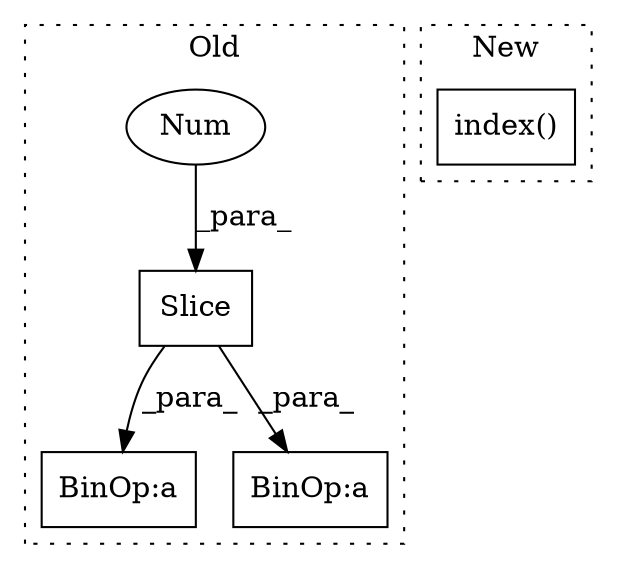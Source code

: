 digraph G {
subgraph cluster0 {
1 [label="Slice" a="80" s="7411" l="2" shape="box"];
3 [label="Num" a="76" s="7411" l="1" shape="ellipse"];
4 [label="BinOp:a" a="82" s="7526" l="3" shape="box"];
5 [label="BinOp:a" a="82" s="7648" l="3" shape="box"];
label = "Old";
style="dotted";
}
subgraph cluster1 {
2 [label="index()" a="75" s="4108,4132" l="23,1" shape="box"];
label = "New";
style="dotted";
}
1 -> 4 [label="_para_"];
1 -> 5 [label="_para_"];
3 -> 1 [label="_para_"];
}